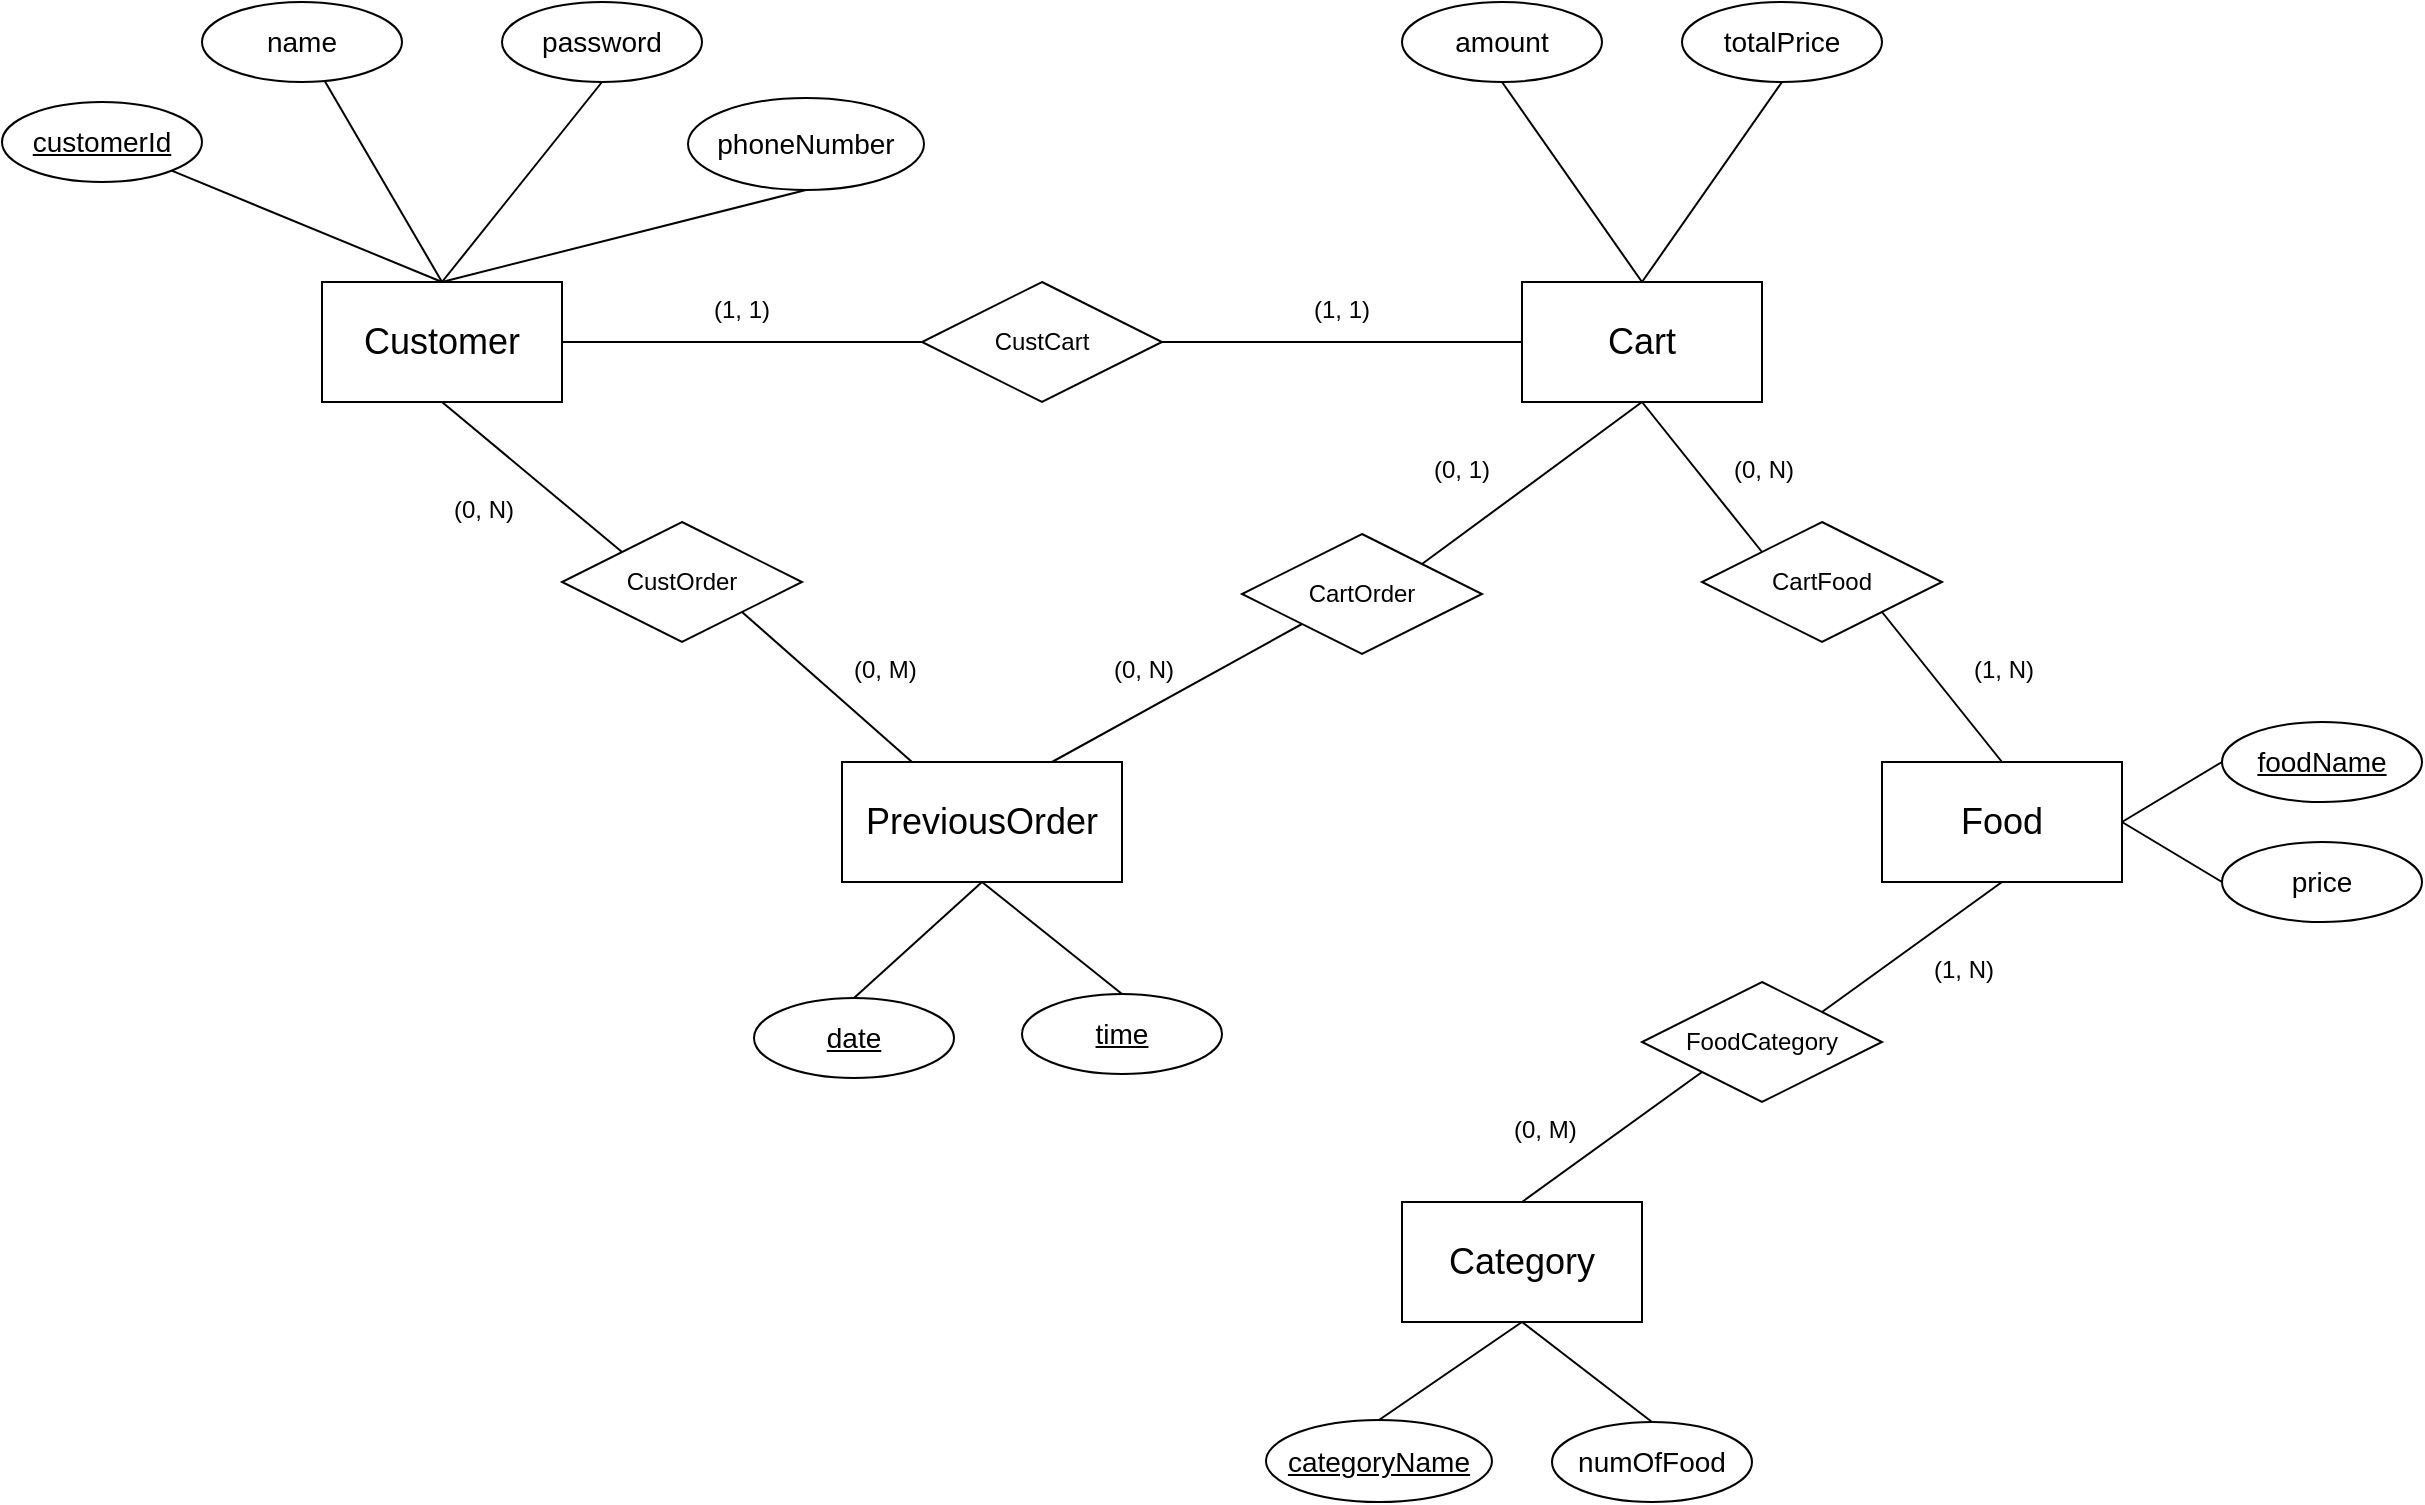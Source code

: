 <mxfile version="24.2.7" type="device">
  <diagram id="R2lEEEUBdFMjLlhIrx00" name="Page-1">
    <mxGraphModel dx="1434" dy="761" grid="0" gridSize="10" guides="1" tooltips="1" connect="1" arrows="1" fold="1" page="1" pageScale="1" pageWidth="3300" pageHeight="4681" math="0" shadow="0" extFonts="Permanent Marker^https://fonts.googleapis.com/css?family=Permanent+Marker">
      <root>
        <mxCell id="0" />
        <mxCell id="1" parent="0" />
        <mxCell id="h86OqxqRnN0GBWUZWnMn-1" value="&lt;font style=&quot;font-size: 18px;&quot;&gt;Customer&lt;/font&gt;" style="whiteSpace=wrap;html=1;align=center;" parent="1" vertex="1">
          <mxGeometry x="770" y="410" width="120" height="60" as="geometry" />
        </mxCell>
        <mxCell id="h86OqxqRnN0GBWUZWnMn-2" value="&lt;font style=&quot;font-size: 18px;&quot;&gt;Category&lt;/font&gt;" style="whiteSpace=wrap;html=1;align=center;" parent="1" vertex="1">
          <mxGeometry x="1310" y="870" width="120" height="60" as="geometry" />
        </mxCell>
        <mxCell id="h86OqxqRnN0GBWUZWnMn-3" value="&lt;font style=&quot;font-size: 18px;&quot;&gt;Food&lt;/font&gt;" style="whiteSpace=wrap;html=1;align=center;" parent="1" vertex="1">
          <mxGeometry x="1550" y="650" width="120" height="60" as="geometry" />
        </mxCell>
        <mxCell id="h86OqxqRnN0GBWUZWnMn-4" value="&lt;font style=&quot;font-size: 18px;&quot;&gt;Cart&lt;/font&gt;" style="whiteSpace=wrap;html=1;align=center;" parent="1" vertex="1">
          <mxGeometry x="1370" y="410" width="120" height="60" as="geometry" />
        </mxCell>
        <mxCell id="h86OqxqRnN0GBWUZWnMn-5" value="&lt;font style=&quot;font-size: 18px;&quot;&gt;PreviousOrder&lt;/font&gt;" style="whiteSpace=wrap;html=1;align=center;" parent="1" vertex="1">
          <mxGeometry x="1030" y="650" width="140" height="60" as="geometry" />
        </mxCell>
        <mxCell id="h86OqxqRnN0GBWUZWnMn-10" style="rounded=0;orthogonalLoop=1;jettySize=auto;html=1;endArrow=none;endFill=0;entryX=0.5;entryY=0;entryDx=0;entryDy=0;" parent="1" source="h86OqxqRnN0GBWUZWnMn-7" target="h86OqxqRnN0GBWUZWnMn-1" edge="1">
          <mxGeometry relative="1" as="geometry" />
        </mxCell>
        <mxCell id="h86OqxqRnN0GBWUZWnMn-7" value="name" style="ellipse;whiteSpace=wrap;html=1;align=center;fontSize=14;" parent="1" vertex="1">
          <mxGeometry x="710" y="270" width="100" height="40" as="geometry" />
        </mxCell>
        <mxCell id="h86OqxqRnN0GBWUZWnMn-8" value="customerId" style="ellipse;whiteSpace=wrap;html=1;align=center;fontStyle=4;fontSize=14;" parent="1" vertex="1">
          <mxGeometry x="610" y="320" width="100" height="40" as="geometry" />
        </mxCell>
        <mxCell id="h86OqxqRnN0GBWUZWnMn-9" style="rounded=0;orthogonalLoop=1;jettySize=auto;html=1;endArrow=none;endFill=0;entryX=0.5;entryY=0;entryDx=0;entryDy=0;" parent="1" source="h86OqxqRnN0GBWUZWnMn-8" target="h86OqxqRnN0GBWUZWnMn-1" edge="1">
          <mxGeometry relative="1" as="geometry">
            <mxPoint x="800" y="420" as="targetPoint" />
          </mxGeometry>
        </mxCell>
        <mxCell id="h86OqxqRnN0GBWUZWnMn-11" value="password" style="ellipse;whiteSpace=wrap;html=1;align=center;fontSize=14;" parent="1" vertex="1">
          <mxGeometry x="860" y="270" width="100" height="40" as="geometry" />
        </mxCell>
        <mxCell id="h86OqxqRnN0GBWUZWnMn-12" value="phoneNumber" style="ellipse;whiteSpace=wrap;html=1;align=center;fontSize=14;" parent="1" vertex="1">
          <mxGeometry x="953" y="318" width="118" height="46" as="geometry" />
        </mxCell>
        <mxCell id="h86OqxqRnN0GBWUZWnMn-14" style="rounded=0;orthogonalLoop=1;jettySize=auto;html=1;endArrow=none;endFill=0;exitX=0.5;exitY=1;exitDx=0;exitDy=0;entryX=0.5;entryY=0;entryDx=0;entryDy=0;" parent="1" source="h86OqxqRnN0GBWUZWnMn-11" target="h86OqxqRnN0GBWUZWnMn-1" edge="1">
          <mxGeometry relative="1" as="geometry">
            <mxPoint x="744" y="319" as="sourcePoint" />
            <mxPoint x="818" y="420" as="targetPoint" />
          </mxGeometry>
        </mxCell>
        <mxCell id="h86OqxqRnN0GBWUZWnMn-15" style="rounded=0;orthogonalLoop=1;jettySize=auto;html=1;endArrow=none;endFill=0;exitX=0.5;exitY=1;exitDx=0;exitDy=0;entryX=0.5;entryY=0;entryDx=0;entryDy=0;" parent="1" source="h86OqxqRnN0GBWUZWnMn-12" target="h86OqxqRnN0GBWUZWnMn-1" edge="1">
          <mxGeometry relative="1" as="geometry">
            <mxPoint x="870" y="300" as="sourcePoint" />
            <mxPoint x="840" y="420" as="targetPoint" />
          </mxGeometry>
        </mxCell>
        <mxCell id="h86OqxqRnN0GBWUZWnMn-17" value="numOfFood" style="ellipse;whiteSpace=wrap;html=1;align=center;fontSize=14;" parent="1" vertex="1">
          <mxGeometry x="1385" y="980" width="100" height="40" as="geometry" />
        </mxCell>
        <mxCell id="h86OqxqRnN0GBWUZWnMn-18" style="rounded=0;orthogonalLoop=1;jettySize=auto;html=1;endArrow=none;endFill=0;exitX=0.5;exitY=0;exitDx=0;exitDy=0;entryX=0.5;entryY=1;entryDx=0;entryDy=0;" parent="1" source="h86OqxqRnN0GBWUZWnMn-20" target="h86OqxqRnN0GBWUZWnMn-2" edge="1">
          <mxGeometry relative="1" as="geometry">
            <mxPoint x="1300" y="800" as="sourcePoint" />
            <mxPoint x="1390" y="865" as="targetPoint" />
          </mxGeometry>
        </mxCell>
        <mxCell id="h86OqxqRnN0GBWUZWnMn-19" style="rounded=0;orthogonalLoop=1;jettySize=auto;html=1;endArrow=none;endFill=0;exitX=0.5;exitY=0;exitDx=0;exitDy=0;entryX=0.5;entryY=1;entryDx=0;entryDy=0;" parent="1" source="h86OqxqRnN0GBWUZWnMn-17" target="h86OqxqRnN0GBWUZWnMn-2" edge="1">
          <mxGeometry relative="1" as="geometry">
            <mxPoint x="1430" y="745" as="sourcePoint" />
            <mxPoint x="1390" y="865" as="targetPoint" />
          </mxGeometry>
        </mxCell>
        <mxCell id="h86OqxqRnN0GBWUZWnMn-20" value="categoryName" style="ellipse;whiteSpace=wrap;html=1;align=center;fontStyle=4;fontSize=14;" parent="1" vertex="1">
          <mxGeometry x="1242" y="979" width="113" height="41" as="geometry" />
        </mxCell>
        <mxCell id="h86OqxqRnN0GBWUZWnMn-21" value="CustCart" style="shape=rhombus;perimeter=rhombusPerimeter;whiteSpace=wrap;html=1;align=center;" parent="1" vertex="1">
          <mxGeometry x="1070" y="410" width="120" height="60" as="geometry" />
        </mxCell>
        <mxCell id="h86OqxqRnN0GBWUZWnMn-23" style="rounded=0;orthogonalLoop=1;jettySize=auto;html=1;endArrow=none;endFill=0;exitX=0.5;exitY=0;exitDx=0;exitDy=0;entryX=0.5;entryY=1;entryDx=0;entryDy=0;" parent="1" source="nv3owetqzfP7BYDMNYvn-1" target="h86OqxqRnN0GBWUZWnMn-5" edge="1">
          <mxGeometry relative="1" as="geometry">
            <mxPoint x="1030" y="806" as="sourcePoint" />
            <mxPoint x="1100" y="720" as="targetPoint" />
          </mxGeometry>
        </mxCell>
        <mxCell id="h86OqxqRnN0GBWUZWnMn-24" style="rounded=0;orthogonalLoop=1;jettySize=auto;html=1;endArrow=none;endFill=0;exitX=0.5;exitY=0;exitDx=0;exitDy=0;entryX=0.5;entryY=1;entryDx=0;entryDy=0;" parent="1" source="h86OqxqRnN0GBWUZWnMn-26" target="h86OqxqRnN0GBWUZWnMn-5" edge="1">
          <mxGeometry relative="1" as="geometry">
            <mxPoint x="1290" y="580" as="sourcePoint" />
            <mxPoint x="1100" y="720" as="targetPoint" />
          </mxGeometry>
        </mxCell>
        <mxCell id="h86OqxqRnN0GBWUZWnMn-26" value="time" style="ellipse;whiteSpace=wrap;html=1;align=center;fontStyle=4;fontSize=14;" parent="1" vertex="1">
          <mxGeometry x="1120" y="766" width="100" height="40" as="geometry" />
        </mxCell>
        <mxCell id="h86OqxqRnN0GBWUZWnMn-27" value="amount" style="ellipse;whiteSpace=wrap;html=1;align=center;fontSize=14;" parent="1" vertex="1">
          <mxGeometry x="1310" y="270" width="100" height="40" as="geometry" />
        </mxCell>
        <mxCell id="h86OqxqRnN0GBWUZWnMn-28" value="totalPrice" style="ellipse;whiteSpace=wrap;html=1;align=center;fontSize=14;" parent="1" vertex="1">
          <mxGeometry x="1450" y="270" width="100" height="40" as="geometry" />
        </mxCell>
        <mxCell id="h86OqxqRnN0GBWUZWnMn-29" style="rounded=0;orthogonalLoop=1;jettySize=auto;html=1;endArrow=none;endFill=0;exitX=0.5;exitY=1;exitDx=0;exitDy=0;" parent="1" source="h86OqxqRnN0GBWUZWnMn-27" edge="1">
          <mxGeometry relative="1" as="geometry">
            <mxPoint x="1334" y="299" as="sourcePoint" />
            <mxPoint x="1430" y="410" as="targetPoint" />
          </mxGeometry>
        </mxCell>
        <mxCell id="h86OqxqRnN0GBWUZWnMn-30" style="rounded=0;orthogonalLoop=1;jettySize=auto;html=1;endArrow=none;endFill=0;exitX=0.5;exitY=1;exitDx=0;exitDy=0;entryX=0.5;entryY=0;entryDx=0;entryDy=0;" parent="1" source="h86OqxqRnN0GBWUZWnMn-28" target="h86OqxqRnN0GBWUZWnMn-4" edge="1">
          <mxGeometry relative="1" as="geometry">
            <mxPoint x="1460" y="280" as="sourcePoint" />
            <mxPoint x="1420" y="390" as="targetPoint" />
          </mxGeometry>
        </mxCell>
        <mxCell id="h86OqxqRnN0GBWUZWnMn-32" style="rounded=0;orthogonalLoop=1;jettySize=auto;html=1;endArrow=none;endFill=0;exitX=0;exitY=0.5;exitDx=0;exitDy=0;entryX=1;entryY=0.5;entryDx=0;entryDy=0;" parent="1" source="h86OqxqRnN0GBWUZWnMn-21" target="h86OqxqRnN0GBWUZWnMn-1" edge="1">
          <mxGeometry relative="1" as="geometry">
            <mxPoint x="1020" y="370" as="sourcePoint" />
            <mxPoint x="840" y="420" as="targetPoint" />
          </mxGeometry>
        </mxCell>
        <mxCell id="h86OqxqRnN0GBWUZWnMn-33" style="rounded=0;orthogonalLoop=1;jettySize=auto;html=1;endArrow=none;endFill=0;exitX=0;exitY=0.5;exitDx=0;exitDy=0;entryX=1;entryY=0.5;entryDx=0;entryDy=0;" parent="1" source="h86OqxqRnN0GBWUZWnMn-4" target="h86OqxqRnN0GBWUZWnMn-21" edge="1">
          <mxGeometry relative="1" as="geometry">
            <mxPoint x="1090" y="450" as="sourcePoint" />
            <mxPoint x="900" y="450" as="targetPoint" />
          </mxGeometry>
        </mxCell>
        <mxCell id="h86OqxqRnN0GBWUZWnMn-42" value="(1, 1)" style="text;strokeColor=none;fillColor=none;align=left;verticalAlign=top;spacingLeft=4;spacingRight=4;overflow=hidden;rotatable=0;points=[[0,0.5],[1,0.5]];portConstraint=eastwest;whiteSpace=wrap;html=1;" parent="1" vertex="1">
          <mxGeometry x="960" y="410" width="40" height="26" as="geometry" />
        </mxCell>
        <mxCell id="h86OqxqRnN0GBWUZWnMn-43" value="(1, 1)" style="text;strokeColor=none;fillColor=none;align=left;verticalAlign=top;spacingLeft=4;spacingRight=4;overflow=hidden;rotatable=0;points=[[0,0.5],[1,0.5]];portConstraint=eastwest;whiteSpace=wrap;html=1;" parent="1" vertex="1">
          <mxGeometry x="1260" y="410" width="40" height="26" as="geometry" />
        </mxCell>
        <mxCell id="h86OqxqRnN0GBWUZWnMn-45" style="rounded=0;orthogonalLoop=1;jettySize=auto;html=1;endArrow=none;endFill=0;exitX=0;exitY=0.5;exitDx=0;exitDy=0;entryX=1;entryY=0.5;entryDx=0;entryDy=0;" parent="1" source="h86OqxqRnN0GBWUZWnMn-47" target="h86OqxqRnN0GBWUZWnMn-3" edge="1">
          <mxGeometry relative="1" as="geometry">
            <mxPoint x="1790" y="710" as="sourcePoint" />
            <mxPoint x="1770" y="630" as="targetPoint" />
          </mxGeometry>
        </mxCell>
        <mxCell id="h86OqxqRnN0GBWUZWnMn-47" value="price" style="ellipse;whiteSpace=wrap;html=1;align=center;fontSize=14;" parent="1" vertex="1">
          <mxGeometry x="1720" y="690" width="100" height="40" as="geometry" />
        </mxCell>
        <mxCell id="h86OqxqRnN0GBWUZWnMn-48" value="CartFood" style="shape=rhombus;perimeter=rhombusPerimeter;whiteSpace=wrap;html=1;align=center;" parent="1" vertex="1">
          <mxGeometry x="1460" y="530" width="120" height="60" as="geometry" />
        </mxCell>
        <mxCell id="h86OqxqRnN0GBWUZWnMn-49" style="rounded=0;orthogonalLoop=1;jettySize=auto;html=1;endArrow=none;endFill=0;entryX=0.5;entryY=1;entryDx=0;entryDy=0;exitX=0;exitY=0;exitDx=0;exitDy=0;" parent="1" source="h86OqxqRnN0GBWUZWnMn-48" target="h86OqxqRnN0GBWUZWnMn-4" edge="1">
          <mxGeometry relative="1" as="geometry">
            <mxPoint x="1450" y="620" as="sourcePoint" />
            <mxPoint x="1380" y="520" as="targetPoint" />
          </mxGeometry>
        </mxCell>
        <mxCell id="h86OqxqRnN0GBWUZWnMn-50" style="rounded=0;orthogonalLoop=1;jettySize=auto;html=1;endArrow=none;endFill=0;entryX=0.5;entryY=0;entryDx=0;entryDy=0;exitX=1;exitY=1;exitDx=0;exitDy=0;" parent="1" source="h86OqxqRnN0GBWUZWnMn-48" target="h86OqxqRnN0GBWUZWnMn-3" edge="1">
          <mxGeometry relative="1" as="geometry">
            <mxPoint x="1546" y="562" as="sourcePoint" />
            <mxPoint x="1440" y="480" as="targetPoint" />
          </mxGeometry>
        </mxCell>
        <mxCell id="h86OqxqRnN0GBWUZWnMn-51" value="(0, N)" style="text;strokeColor=none;fillColor=none;align=left;verticalAlign=top;spacingLeft=4;spacingRight=4;overflow=hidden;rotatable=0;points=[[0,0.5],[1,0.5]];portConstraint=eastwest;whiteSpace=wrap;html=1;" parent="1" vertex="1">
          <mxGeometry x="1470" y="490" width="40" height="26" as="geometry" />
        </mxCell>
        <mxCell id="h86OqxqRnN0GBWUZWnMn-52" value="(1, N)" style="text;strokeColor=none;fillColor=none;align=left;verticalAlign=top;spacingLeft=4;spacingRight=4;overflow=hidden;rotatable=0;points=[[0,0.5],[1,0.5]];portConstraint=eastwest;whiteSpace=wrap;html=1;" parent="1" vertex="1">
          <mxGeometry x="1590" y="590" width="40" height="26" as="geometry" />
        </mxCell>
        <mxCell id="h86OqxqRnN0GBWUZWnMn-53" value="FoodCategory" style="shape=rhombus;perimeter=rhombusPerimeter;whiteSpace=wrap;html=1;align=center;" parent="1" vertex="1">
          <mxGeometry x="1430" y="760" width="120" height="60" as="geometry" />
        </mxCell>
        <mxCell id="h86OqxqRnN0GBWUZWnMn-54" style="rounded=0;orthogonalLoop=1;jettySize=auto;html=1;endArrow=none;endFill=0;entryX=0.5;entryY=1;entryDx=0;entryDy=0;exitX=1;exitY=0;exitDx=0;exitDy=0;" parent="1" source="h86OqxqRnN0GBWUZWnMn-53" target="h86OqxqRnN0GBWUZWnMn-3" edge="1">
          <mxGeometry relative="1" as="geometry">
            <mxPoint x="1560" y="585" as="sourcePoint" />
            <mxPoint x="1620" y="660" as="targetPoint" />
          </mxGeometry>
        </mxCell>
        <mxCell id="h86OqxqRnN0GBWUZWnMn-55" style="rounded=0;orthogonalLoop=1;jettySize=auto;html=1;endArrow=none;endFill=0;entryX=0.5;entryY=0;entryDx=0;entryDy=0;exitX=0;exitY=1;exitDx=0;exitDy=0;" parent="1" source="h86OqxqRnN0GBWUZWnMn-53" target="h86OqxqRnN0GBWUZWnMn-2" edge="1">
          <mxGeometry relative="1" as="geometry">
            <mxPoint x="1560" y="770" as="sourcePoint" />
            <mxPoint x="1620" y="720" as="targetPoint" />
          </mxGeometry>
        </mxCell>
        <mxCell id="h86OqxqRnN0GBWUZWnMn-56" value="(1, N)" style="text;strokeColor=none;fillColor=none;align=left;verticalAlign=top;spacingLeft=4;spacingRight=4;overflow=hidden;rotatable=0;points=[[0,0.5],[1,0.5]];portConstraint=eastwest;whiteSpace=wrap;html=1;" parent="1" vertex="1">
          <mxGeometry x="1570" y="740" width="40" height="26" as="geometry" />
        </mxCell>
        <mxCell id="h86OqxqRnN0GBWUZWnMn-57" value="(0, M)" style="text;strokeColor=none;fillColor=none;align=left;verticalAlign=top;spacingLeft=4;spacingRight=4;overflow=hidden;rotatable=0;points=[[0,0.5],[1,0.5]];portConstraint=eastwest;whiteSpace=wrap;html=1;" parent="1" vertex="1">
          <mxGeometry x="1360" y="820" width="50" height="26" as="geometry" />
        </mxCell>
        <mxCell id="h86OqxqRnN0GBWUZWnMn-58" style="rounded=0;orthogonalLoop=1;jettySize=auto;html=1;endArrow=none;endFill=0;entryX=1;entryY=0.5;entryDx=0;entryDy=0;exitX=0;exitY=0.5;exitDx=0;exitDy=0;" parent="1" source="h86OqxqRnN0GBWUZWnMn-59" target="h86OqxqRnN0GBWUZWnMn-3" edge="1">
          <mxGeometry relative="1" as="geometry">
            <mxPoint x="1721" y="650" as="sourcePoint" />
            <mxPoint x="1700" y="560" as="targetPoint" />
          </mxGeometry>
        </mxCell>
        <mxCell id="h86OqxqRnN0GBWUZWnMn-59" value="foodName" style="ellipse;whiteSpace=wrap;html=1;align=center;fontStyle=4;fontSize=14;" parent="1" vertex="1">
          <mxGeometry x="1720" y="630" width="100" height="40" as="geometry" />
        </mxCell>
        <mxCell id="h86OqxqRnN0GBWUZWnMn-60" value="CustOrder" style="shape=rhombus;perimeter=rhombusPerimeter;whiteSpace=wrap;html=1;align=center;" parent="1" vertex="1">
          <mxGeometry x="890" y="530" width="120" height="60" as="geometry" />
        </mxCell>
        <mxCell id="h86OqxqRnN0GBWUZWnMn-61" style="rounded=0;orthogonalLoop=1;jettySize=auto;html=1;endArrow=none;endFill=0;exitX=0;exitY=0;exitDx=0;exitDy=0;entryX=0.5;entryY=1;entryDx=0;entryDy=0;" parent="1" source="h86OqxqRnN0GBWUZWnMn-60" target="h86OqxqRnN0GBWUZWnMn-1" edge="1">
          <mxGeometry relative="1" as="geometry">
            <mxPoint x="1090" y="450" as="sourcePoint" />
            <mxPoint x="900" y="450" as="targetPoint" />
          </mxGeometry>
        </mxCell>
        <mxCell id="h86OqxqRnN0GBWUZWnMn-62" style="rounded=0;orthogonalLoop=1;jettySize=auto;html=1;endArrow=none;endFill=0;exitX=0.25;exitY=0;exitDx=0;exitDy=0;entryX=1;entryY=1;entryDx=0;entryDy=0;" parent="1" source="h86OqxqRnN0GBWUZWnMn-5" target="h86OqxqRnN0GBWUZWnMn-60" edge="1">
          <mxGeometry relative="1" as="geometry">
            <mxPoint x="930" y="555" as="sourcePoint" />
            <mxPoint x="840" y="480" as="targetPoint" />
          </mxGeometry>
        </mxCell>
        <mxCell id="h86OqxqRnN0GBWUZWnMn-63" value="(0, N)" style="text;strokeColor=none;fillColor=none;align=left;verticalAlign=top;spacingLeft=4;spacingRight=4;overflow=hidden;rotatable=0;points=[[0,0.5],[1,0.5]];portConstraint=eastwest;whiteSpace=wrap;html=1;" parent="1" vertex="1">
          <mxGeometry x="830" y="510" width="40" height="26" as="geometry" />
        </mxCell>
        <mxCell id="h86OqxqRnN0GBWUZWnMn-64" value="(0, M)" style="text;strokeColor=none;fillColor=none;align=left;verticalAlign=top;spacingLeft=4;spacingRight=4;overflow=hidden;rotatable=0;points=[[0,0.5],[1,0.5]];portConstraint=eastwest;whiteSpace=wrap;html=1;" parent="1" vertex="1">
          <mxGeometry x="1030" y="590" width="50" height="26" as="geometry" />
        </mxCell>
        <mxCell id="h86OqxqRnN0GBWUZWnMn-65" value="CartOrder" style="shape=rhombus;perimeter=rhombusPerimeter;whiteSpace=wrap;html=1;align=center;" parent="1" vertex="1">
          <mxGeometry x="1230" y="536" width="120" height="60" as="geometry" />
        </mxCell>
        <mxCell id="h86OqxqRnN0GBWUZWnMn-66" style="rounded=0;orthogonalLoop=1;jettySize=auto;html=1;endArrow=none;endFill=0;exitX=0;exitY=1;exitDx=0;exitDy=0;entryX=0.75;entryY=0;entryDx=0;entryDy=0;" parent="1" source="h86OqxqRnN0GBWUZWnMn-65" target="h86OqxqRnN0GBWUZWnMn-5" edge="1">
          <mxGeometry relative="1" as="geometry">
            <mxPoint x="1440" y="460" as="sourcePoint" />
            <mxPoint x="1180" y="480" as="targetPoint" />
          </mxGeometry>
        </mxCell>
        <mxCell id="h86OqxqRnN0GBWUZWnMn-67" style="rounded=0;orthogonalLoop=1;jettySize=auto;html=1;endArrow=none;endFill=0;exitX=1;exitY=0;exitDx=0;exitDy=0;entryX=0.5;entryY=1;entryDx=0;entryDy=0;" parent="1" source="h86OqxqRnN0GBWUZWnMn-65" target="h86OqxqRnN0GBWUZWnMn-4" edge="1">
          <mxGeometry relative="1" as="geometry">
            <mxPoint x="1415" y="660" as="sourcePoint" />
            <mxPoint x="1190" y="490" as="targetPoint" />
          </mxGeometry>
        </mxCell>
        <mxCell id="h86OqxqRnN0GBWUZWnMn-68" value="(0, N)" style="text;strokeColor=none;fillColor=none;align=left;verticalAlign=top;spacingLeft=4;spacingRight=4;overflow=hidden;rotatable=0;points=[[0,0.5],[1,0.5]];portConstraint=eastwest;whiteSpace=wrap;html=1;" parent="1" vertex="1">
          <mxGeometry x="1160" y="590" width="40" height="26" as="geometry" />
        </mxCell>
        <mxCell id="h86OqxqRnN0GBWUZWnMn-69" value="(0, 1)" style="text;strokeColor=none;fillColor=none;align=left;verticalAlign=top;spacingLeft=4;spacingRight=4;overflow=hidden;rotatable=0;points=[[0,0.5],[1,0.5]];portConstraint=eastwest;whiteSpace=wrap;html=1;" parent="1" vertex="1">
          <mxGeometry x="1320" y="490" width="50" height="26" as="geometry" />
        </mxCell>
        <mxCell id="nv3owetqzfP7BYDMNYvn-1" value="date" style="ellipse;whiteSpace=wrap;html=1;align=center;fontStyle=4;fontSize=14;" vertex="1" parent="1">
          <mxGeometry x="986" y="768" width="100" height="40" as="geometry" />
        </mxCell>
      </root>
    </mxGraphModel>
  </diagram>
</mxfile>

